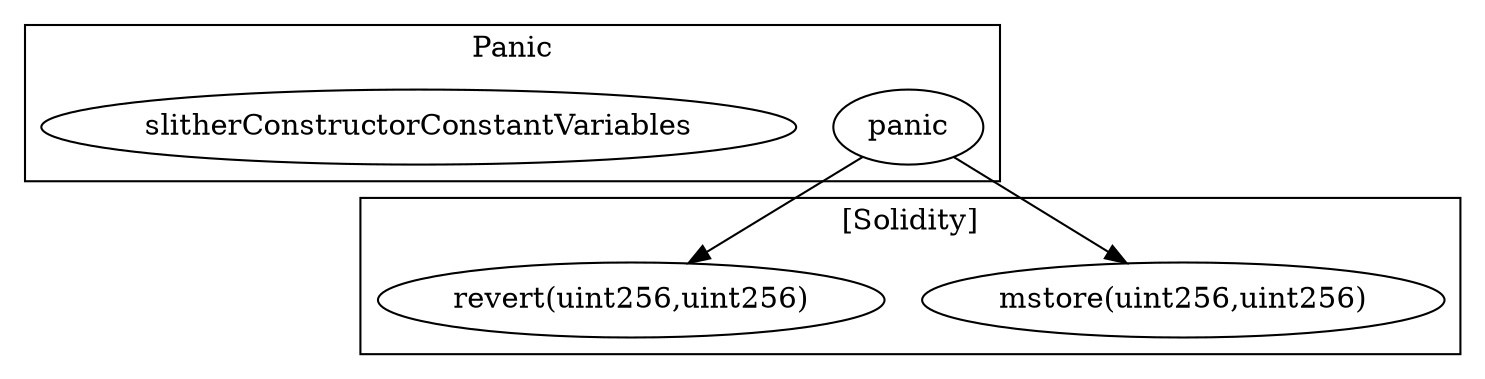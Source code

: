 strict digraph {
subgraph cluster_6089_Panic {
label = "Panic"
"6089_panic" [label="panic"]
"6089_slitherConstructorConstantVariables" [label="slitherConstructorConstantVariables"]
}subgraph cluster_solidity {
label = "[Solidity]"
"mstore(uint256,uint256)" 
"revert(uint256,uint256)" 
"6089_panic" -> "mstore(uint256,uint256)"
"6089_panic" -> "revert(uint256,uint256)"
}
}